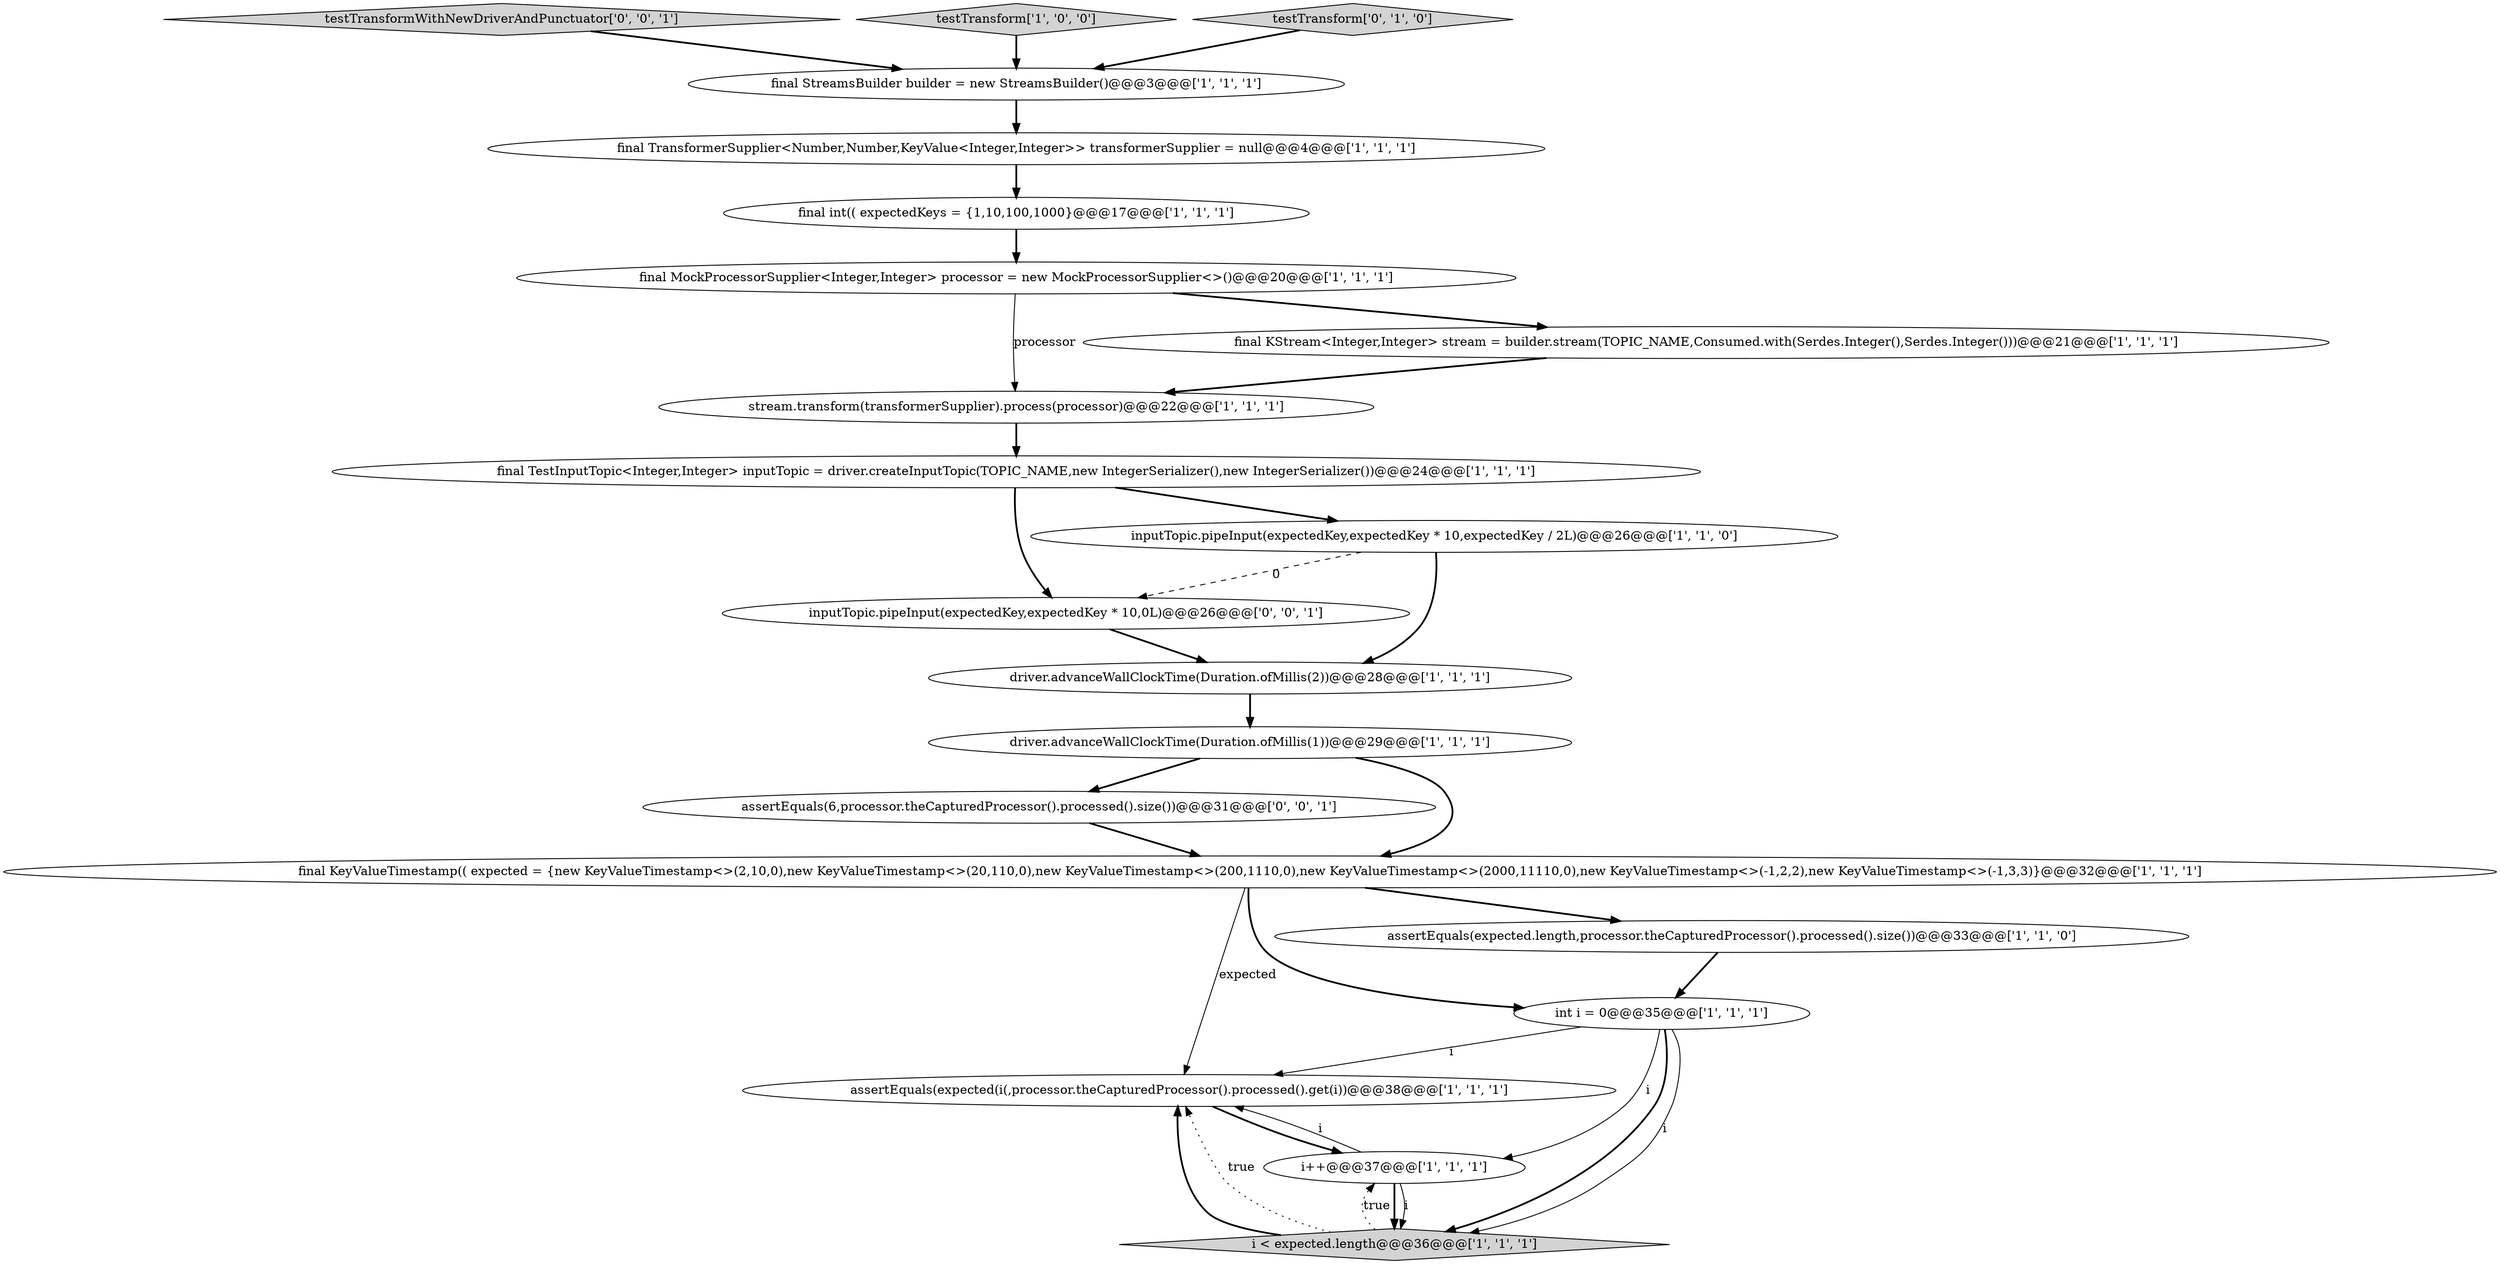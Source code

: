 digraph {
11 [style = filled, label = "final StreamsBuilder builder = new StreamsBuilder()@@@3@@@['1', '1', '1']", fillcolor = white, shape = ellipse image = "AAA0AAABBB1BBB"];
8 [style = filled, label = "final TestInputTopic<Integer,Integer> inputTopic = driver.createInputTopic(TOPIC_NAME,new IntegerSerializer(),new IntegerSerializer())@@@24@@@['1', '1', '1']", fillcolor = white, shape = ellipse image = "AAA0AAABBB1BBB"];
9 [style = filled, label = "final KeyValueTimestamp(( expected = {new KeyValueTimestamp<>(2,10,0),new KeyValueTimestamp<>(20,110,0),new KeyValueTimestamp<>(200,1110,0),new KeyValueTimestamp<>(2000,11110,0),new KeyValueTimestamp<>(-1,2,2),new KeyValueTimestamp<>(-1,3,3)}@@@32@@@['1', '1', '1']", fillcolor = white, shape = ellipse image = "AAA0AAABBB1BBB"];
18 [style = filled, label = "assertEquals(6,processor.theCapturedProcessor().processed().size())@@@31@@@['0', '0', '1']", fillcolor = white, shape = ellipse image = "AAA0AAABBB3BBB"];
13 [style = filled, label = "i++@@@37@@@['1', '1', '1']", fillcolor = white, shape = ellipse image = "AAA0AAABBB1BBB"];
14 [style = filled, label = "assertEquals(expected(i(,processor.theCapturedProcessor().processed().get(i))@@@38@@@['1', '1', '1']", fillcolor = white, shape = ellipse image = "AAA0AAABBB1BBB"];
20 [style = filled, label = "testTransformWithNewDriverAndPunctuator['0', '0', '1']", fillcolor = lightgray, shape = diamond image = "AAA0AAABBB3BBB"];
0 [style = filled, label = "final MockProcessorSupplier<Integer,Integer> processor = new MockProcessorSupplier<>()@@@20@@@['1', '1', '1']", fillcolor = white, shape = ellipse image = "AAA0AAABBB1BBB"];
19 [style = filled, label = "inputTopic.pipeInput(expectedKey,expectedKey * 10,0L)@@@26@@@['0', '0', '1']", fillcolor = white, shape = ellipse image = "AAA0AAABBB3BBB"];
2 [style = filled, label = "final TransformerSupplier<Number,Number,KeyValue<Integer,Integer>> transformerSupplier = null@@@4@@@['1', '1', '1']", fillcolor = white, shape = ellipse image = "AAA0AAABBB1BBB"];
3 [style = filled, label = "stream.transform(transformerSupplier).process(processor)@@@22@@@['1', '1', '1']", fillcolor = white, shape = ellipse image = "AAA0AAABBB1BBB"];
16 [style = filled, label = "testTransform['1', '0', '0']", fillcolor = lightgray, shape = diamond image = "AAA0AAABBB1BBB"];
1 [style = filled, label = "final KStream<Integer,Integer> stream = builder.stream(TOPIC_NAME,Consumed.with(Serdes.Integer(),Serdes.Integer()))@@@21@@@['1', '1', '1']", fillcolor = white, shape = ellipse image = "AAA0AAABBB1BBB"];
7 [style = filled, label = "inputTopic.pipeInput(expectedKey,expectedKey * 10,expectedKey / 2L)@@@26@@@['1', '1', '0']", fillcolor = white, shape = ellipse image = "AAA0AAABBB1BBB"];
5 [style = filled, label = "driver.advanceWallClockTime(Duration.ofMillis(1))@@@29@@@['1', '1', '1']", fillcolor = white, shape = ellipse image = "AAA0AAABBB1BBB"];
10 [style = filled, label = "i < expected.length@@@36@@@['1', '1', '1']", fillcolor = lightgray, shape = diamond image = "AAA0AAABBB1BBB"];
15 [style = filled, label = "assertEquals(expected.length,processor.theCapturedProcessor().processed().size())@@@33@@@['1', '1', '0']", fillcolor = white, shape = ellipse image = "AAA0AAABBB1BBB"];
17 [style = filled, label = "testTransform['0', '1', '0']", fillcolor = lightgray, shape = diamond image = "AAA0AAABBB2BBB"];
12 [style = filled, label = "final int(( expectedKeys = {1,10,100,1000}@@@17@@@['1', '1', '1']", fillcolor = white, shape = ellipse image = "AAA0AAABBB1BBB"];
4 [style = filled, label = "int i = 0@@@35@@@['1', '1', '1']", fillcolor = white, shape = ellipse image = "AAA0AAABBB1BBB"];
6 [style = filled, label = "driver.advanceWallClockTime(Duration.ofMillis(2))@@@28@@@['1', '1', '1']", fillcolor = white, shape = ellipse image = "AAA0AAABBB1BBB"];
4->10 [style = bold, label=""];
13->10 [style = bold, label=""];
16->11 [style = bold, label=""];
5->9 [style = bold, label=""];
10->14 [style = bold, label=""];
8->19 [style = bold, label=""];
4->14 [style = solid, label="i"];
9->4 [style = bold, label=""];
0->3 [style = solid, label="processor"];
1->3 [style = bold, label=""];
5->18 [style = bold, label=""];
19->6 [style = bold, label=""];
12->0 [style = bold, label=""];
11->2 [style = bold, label=""];
4->13 [style = solid, label="i"];
2->12 [style = bold, label=""];
8->7 [style = bold, label=""];
10->14 [style = dotted, label="true"];
6->5 [style = bold, label=""];
13->10 [style = solid, label="i"];
9->14 [style = solid, label="expected"];
10->13 [style = dotted, label="true"];
7->19 [style = dashed, label="0"];
9->15 [style = bold, label=""];
0->1 [style = bold, label=""];
3->8 [style = bold, label=""];
7->6 [style = bold, label=""];
15->4 [style = bold, label=""];
18->9 [style = bold, label=""];
4->10 [style = solid, label="i"];
13->14 [style = solid, label="i"];
14->13 [style = bold, label=""];
20->11 [style = bold, label=""];
17->11 [style = bold, label=""];
}
